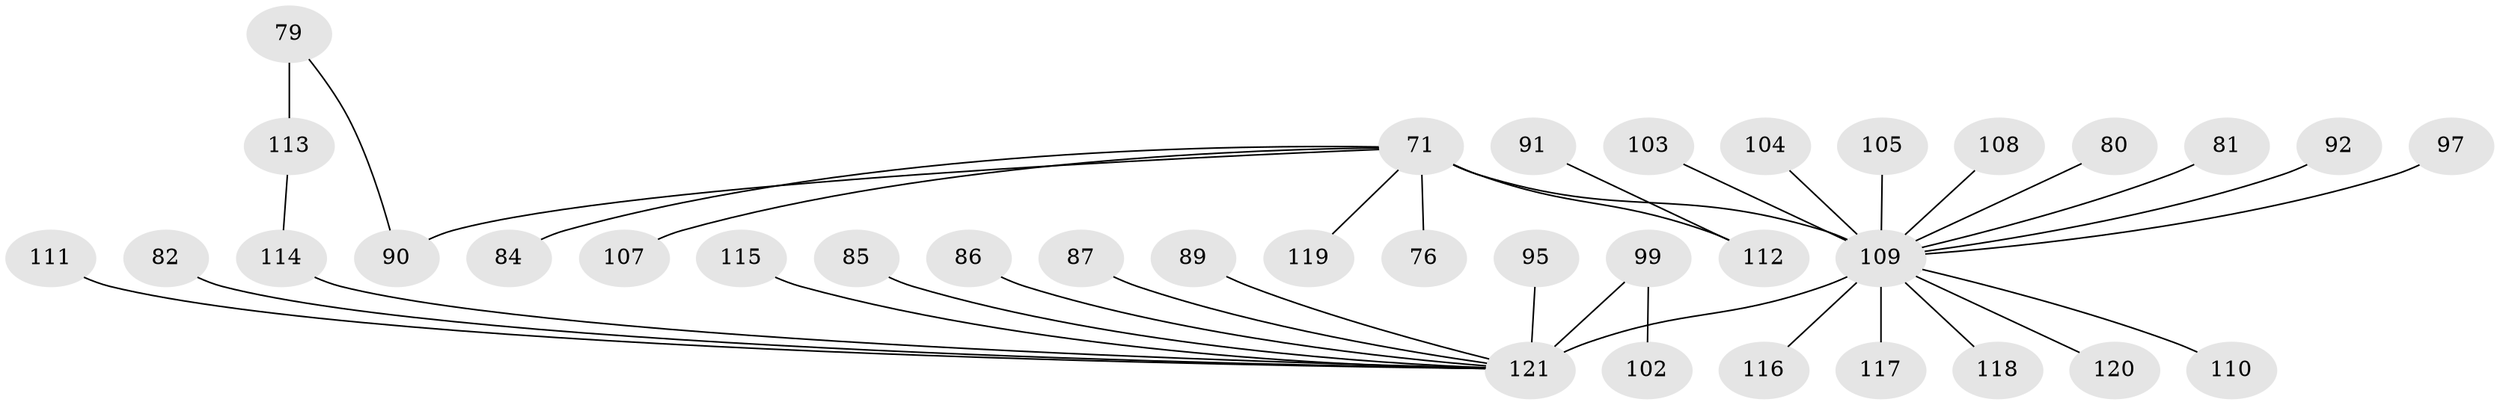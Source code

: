 // original degree distribution, {8: 0.008264462809917356, 11: 0.008264462809917356, 2: 0.18181818181818182, 5: 0.024793388429752067, 1: 0.628099173553719, 18: 0.008264462809917356, 26: 0.008264462809917356, 15: 0.008264462809917356, 6: 0.008264462809917356, 4: 0.04132231404958678, 3: 0.0743801652892562}
// Generated by graph-tools (version 1.1) at 2025/50/03/04/25 21:50:34]
// undirected, 36 vertices, 36 edges
graph export_dot {
graph [start="1"]
  node [color=gray90,style=filled];
  71 [super="+12+44+49+56+58"];
  76;
  79;
  80;
  81 [super="+66"];
  82;
  84 [super="+59"];
  85;
  86;
  87;
  89;
  90 [super="+39+75"];
  91;
  92;
  95;
  97 [super="+47"];
  99 [super="+77"];
  102;
  103;
  104 [super="+48"];
  105;
  107;
  108 [super="+100"];
  109 [super="+33+96+101+10+36+55+68+69+70"];
  110;
  111 [super="+57"];
  112 [super="+83+53+74"];
  113 [super="+62+72+94+106"];
  114 [super="+16+35"];
  115;
  116;
  117 [super="+88"];
  118;
  119 [super="+43"];
  120 [super="+50+78+93"];
  121 [super="+67"];
  71 -- 76;
  71 -- 107;
  71 -- 112 [weight=2];
  71 -- 90;
  71 -- 119;
  71 -- 84;
  71 -- 109 [weight=4];
  79 -- 90;
  79 -- 113 [weight=2];
  80 -- 109;
  81 -- 109;
  82 -- 121;
  85 -- 121;
  86 -- 121;
  87 -- 121;
  89 -- 121;
  91 -- 112;
  92 -- 109;
  95 -- 121;
  97 -- 109;
  99 -- 102;
  99 -- 121 [weight=2];
  103 -- 109;
  104 -- 109;
  105 -- 109;
  108 -- 109;
  109 -- 110;
  109 -- 116;
  109 -- 118;
  109 -- 120;
  109 -- 117;
  109 -- 121 [weight=6];
  111 -- 121;
  113 -- 114;
  114 -- 121;
  115 -- 121;
}

